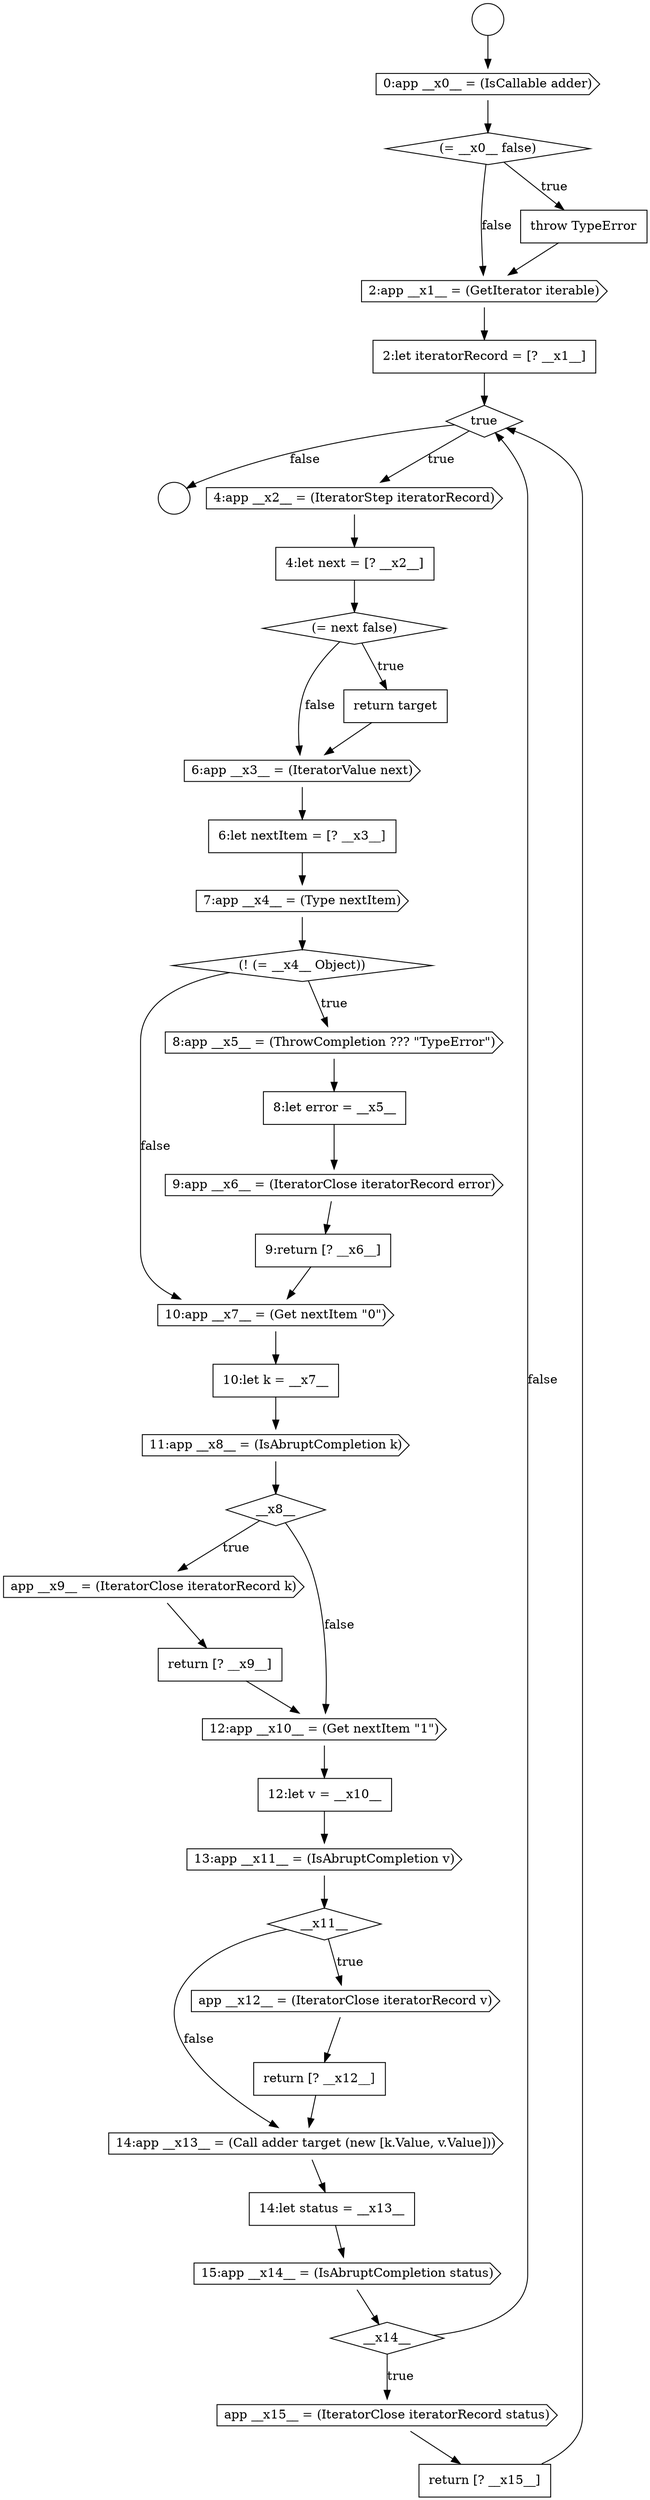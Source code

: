 digraph {
  node0 [shape=circle label=" " color="black" fillcolor="white" style=filled]
  node5 [shape=cds, label=<<font color="black">2:app __x1__ = (GetIterator iterable)</font>> color="black" fillcolor="white" style=filled]
  node10 [shape=diamond, label=<<font color="black">(= next false)</font>> color="black" fillcolor="white" style=filled]
  node14 [shape=cds, label=<<font color="black">7:app __x4__ = (Type nextItem)</font>> color="black" fillcolor="white" style=filled]
  node1 [shape=circle label=" " color="black" fillcolor="white" style=filled]
  node6 [shape=none, margin=0, label=<<font color="black">
    <table border="0" cellborder="1" cellspacing="0" cellpadding="10">
      <tr><td align="left">2:let iteratorRecord = [? __x1__]</td></tr>
    </table>
  </font>> color="black" fillcolor="white" style=filled]
  node9 [shape=none, margin=0, label=<<font color="black">
    <table border="0" cellborder="1" cellspacing="0" cellpadding="10">
      <tr><td align="left">4:let next = [? __x2__]</td></tr>
    </table>
  </font>> color="black" fillcolor="white" style=filled]
  node13 [shape=none, margin=0, label=<<font color="black">
    <table border="0" cellborder="1" cellspacing="0" cellpadding="10">
      <tr><td align="left">6:let nextItem = [? __x3__]</td></tr>
    </table>
  </font>> color="black" fillcolor="white" style=filled]
  node2 [shape=cds, label=<<font color="black">0:app __x0__ = (IsCallable adder)</font>> color="black" fillcolor="white" style=filled]
  node12 [shape=cds, label=<<font color="black">6:app __x3__ = (IteratorValue next)</font>> color="black" fillcolor="white" style=filled]
  node7 [shape=diamond, label=<<font color="black">true</font>> color="black" fillcolor="white" style=filled]
  node18 [shape=cds, label=<<font color="black">9:app __x6__ = (IteratorClose iteratorRecord error)</font>> color="black" fillcolor="white" style=filled]
  node11 [shape=none, margin=0, label=<<font color="black">
    <table border="0" cellborder="1" cellspacing="0" cellpadding="10">
      <tr><td align="left">return target</td></tr>
    </table>
  </font>> color="black" fillcolor="white" style=filled]
  node8 [shape=cds, label=<<font color="black">4:app __x2__ = (IteratorStep iteratorRecord)</font>> color="black" fillcolor="white" style=filled]
  node4 [shape=none, margin=0, label=<<font color="black">
    <table border="0" cellborder="1" cellspacing="0" cellpadding="10">
      <tr><td align="left">throw TypeError</td></tr>
    </table>
  </font>> color="black" fillcolor="white" style=filled]
  node15 [shape=diamond, label=<<font color="black">(! (= __x4__ Object))</font>> color="black" fillcolor="white" style=filled]
  node24 [shape=cds, label=<<font color="black">app __x9__ = (IteratorClose iteratorRecord k)</font>> color="black" fillcolor="white" style=filled]
  node37 [shape=none, margin=0, label=<<font color="black">
    <table border="0" cellborder="1" cellspacing="0" cellpadding="10">
      <tr><td align="left">return [? __x15__]</td></tr>
    </table>
  </font>> color="black" fillcolor="white" style=filled]
  node25 [shape=none, margin=0, label=<<font color="black">
    <table border="0" cellborder="1" cellspacing="0" cellpadding="10">
      <tr><td align="left">return [? __x9__]</td></tr>
    </table>
  </font>> color="black" fillcolor="white" style=filled]
  node20 [shape=cds, label=<<font color="black">10:app __x7__ = (Get nextItem &quot;0&quot;)</font>> color="black" fillcolor="white" style=filled]
  node29 [shape=diamond, label=<<font color="black">__x11__</font>> color="black" fillcolor="white" style=filled]
  node28 [shape=cds, label=<<font color="black">13:app __x11__ = (IsAbruptCompletion v)</font>> color="black" fillcolor="white" style=filled]
  node21 [shape=none, margin=0, label=<<font color="black">
    <table border="0" cellborder="1" cellspacing="0" cellpadding="10">
      <tr><td align="left">10:let k = __x7__</td></tr>
    </table>
  </font>> color="black" fillcolor="white" style=filled]
  node33 [shape=none, margin=0, label=<<font color="black">
    <table border="0" cellborder="1" cellspacing="0" cellpadding="10">
      <tr><td align="left">14:let status = __x13__</td></tr>
    </table>
  </font>> color="black" fillcolor="white" style=filled]
  node17 [shape=none, margin=0, label=<<font color="black">
    <table border="0" cellborder="1" cellspacing="0" cellpadding="10">
      <tr><td align="left">8:let error = __x5__</td></tr>
    </table>
  </font>> color="black" fillcolor="white" style=filled]
  node32 [shape=cds, label=<<font color="black">14:app __x13__ = (Call adder target (new [k.Value, v.Value]))</font>> color="black" fillcolor="white" style=filled]
  node34 [shape=cds, label=<<font color="black">15:app __x14__ = (IsAbruptCompletion status)</font>> color="black" fillcolor="white" style=filled]
  node22 [shape=cds, label=<<font color="black">11:app __x8__ = (IsAbruptCompletion k)</font>> color="black" fillcolor="white" style=filled]
  node27 [shape=none, margin=0, label=<<font color="black">
    <table border="0" cellborder="1" cellspacing="0" cellpadding="10">
      <tr><td align="left">12:let v = __x10__</td></tr>
    </table>
  </font>> color="black" fillcolor="white" style=filled]
  node3 [shape=diamond, label=<<font color="black">(= __x0__ false)</font>> color="black" fillcolor="white" style=filled]
  node35 [shape=diamond, label=<<font color="black">__x14__</font>> color="black" fillcolor="white" style=filled]
  node16 [shape=cds, label=<<font color="black">8:app __x5__ = (ThrowCompletion ??? &quot;TypeError&quot;)</font>> color="black" fillcolor="white" style=filled]
  node31 [shape=none, margin=0, label=<<font color="black">
    <table border="0" cellborder="1" cellspacing="0" cellpadding="10">
      <tr><td align="left">return [? __x12__]</td></tr>
    </table>
  </font>> color="black" fillcolor="white" style=filled]
  node26 [shape=cds, label=<<font color="black">12:app __x10__ = (Get nextItem &quot;1&quot;)</font>> color="black" fillcolor="white" style=filled]
  node23 [shape=diamond, label=<<font color="black">__x8__</font>> color="black" fillcolor="white" style=filled]
  node36 [shape=cds, label=<<font color="black">app __x15__ = (IteratorClose iteratorRecord status)</font>> color="black" fillcolor="white" style=filled]
  node30 [shape=cds, label=<<font color="black">app __x12__ = (IteratorClose iteratorRecord v)</font>> color="black" fillcolor="white" style=filled]
  node19 [shape=none, margin=0, label=<<font color="black">
    <table border="0" cellborder="1" cellspacing="0" cellpadding="10">
      <tr><td align="left">9:return [? __x6__]</td></tr>
    </table>
  </font>> color="black" fillcolor="white" style=filled]
  node5 -> node6 [ color="black"]
  node28 -> node29 [ color="black"]
  node10 -> node11 [label=<<font color="black">true</font>> color="black"]
  node10 -> node12 [label=<<font color="black">false</font>> color="black"]
  node11 -> node12 [ color="black"]
  node12 -> node13 [ color="black"]
  node0 -> node2 [ color="black"]
  node9 -> node10 [ color="black"]
  node27 -> node28 [ color="black"]
  node30 -> node31 [ color="black"]
  node26 -> node27 [ color="black"]
  node29 -> node30 [label=<<font color="black">true</font>> color="black"]
  node29 -> node32 [label=<<font color="black">false</font>> color="black"]
  node4 -> node5 [ color="black"]
  node25 -> node26 [ color="black"]
  node35 -> node36 [label=<<font color="black">true</font>> color="black"]
  node35 -> node7 [label=<<font color="black">false</font>> color="black"]
  node16 -> node17 [ color="black"]
  node7 -> node8 [label=<<font color="black">true</font>> color="black"]
  node7 -> node1 [label=<<font color="black">false</font>> color="black"]
  node34 -> node35 [ color="black"]
  node18 -> node19 [ color="black"]
  node2 -> node3 [ color="black"]
  node23 -> node24 [label=<<font color="black">true</font>> color="black"]
  node23 -> node26 [label=<<font color="black">false</font>> color="black"]
  node3 -> node4 [label=<<font color="black">true</font>> color="black"]
  node3 -> node5 [label=<<font color="black">false</font>> color="black"]
  node19 -> node20 [ color="black"]
  node13 -> node14 [ color="black"]
  node36 -> node37 [ color="black"]
  node22 -> node23 [ color="black"]
  node6 -> node7 [ color="black"]
  node14 -> node15 [ color="black"]
  node31 -> node32 [ color="black"]
  node8 -> node9 [ color="black"]
  node21 -> node22 [ color="black"]
  node20 -> node21 [ color="black"]
  node24 -> node25 [ color="black"]
  node15 -> node16 [label=<<font color="black">true</font>> color="black"]
  node15 -> node20 [label=<<font color="black">false</font>> color="black"]
  node32 -> node33 [ color="black"]
  node17 -> node18 [ color="black"]
  node33 -> node34 [ color="black"]
  node37 -> node7 [ color="black"]
}
